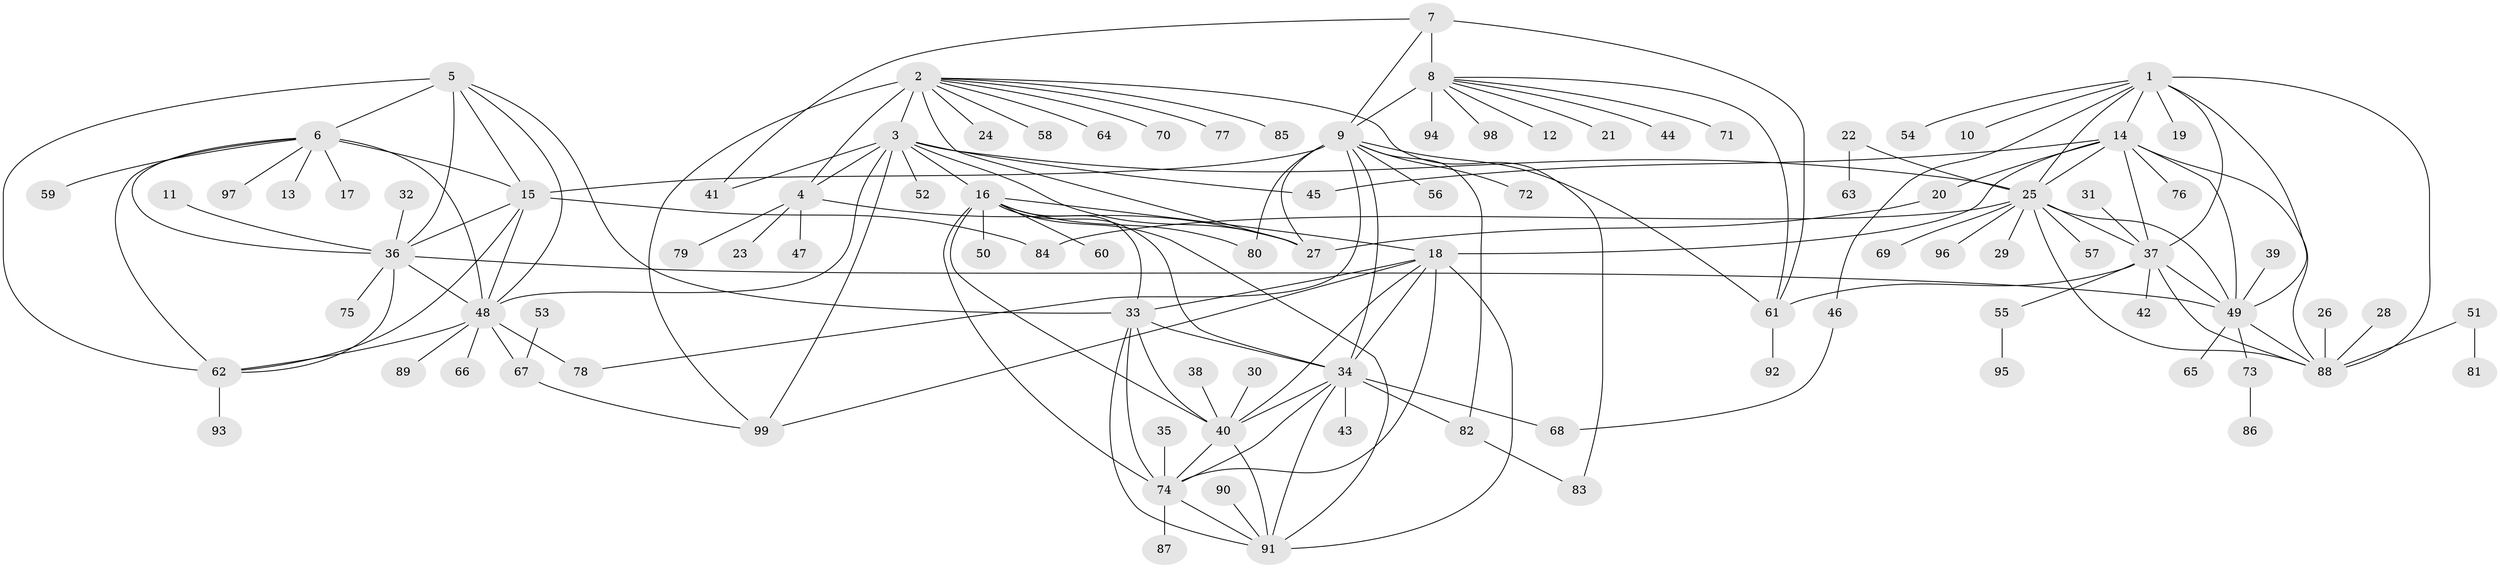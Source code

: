 // original degree distribution, {11: 0.04285714285714286, 10: 0.03571428571428571, 14: 0.007142857142857143, 6: 0.014285714285714285, 8: 0.03571428571428571, 9: 0.07142857142857142, 12: 0.014285714285714285, 7: 0.02857142857142857, 2: 0.17142857142857143, 1: 0.5428571428571428, 3: 0.02857142857142857, 4: 0.007142857142857143}
// Generated by graph-tools (version 1.1) at 2025/37/03/04/25 23:37:44]
// undirected, 99 vertices, 157 edges
graph export_dot {
  node [color=gray90,style=filled];
  1;
  2;
  3;
  4;
  5;
  6;
  7;
  8;
  9;
  10;
  11;
  12;
  13;
  14;
  15;
  16;
  17;
  18;
  19;
  20;
  21;
  22;
  23;
  24;
  25;
  26;
  27;
  28;
  29;
  30;
  31;
  32;
  33;
  34;
  35;
  36;
  37;
  38;
  39;
  40;
  41;
  42;
  43;
  44;
  45;
  46;
  47;
  48;
  49;
  50;
  51;
  52;
  53;
  54;
  55;
  56;
  57;
  58;
  59;
  60;
  61;
  62;
  63;
  64;
  65;
  66;
  67;
  68;
  69;
  70;
  71;
  72;
  73;
  74;
  75;
  76;
  77;
  78;
  79;
  80;
  81;
  82;
  83;
  84;
  85;
  86;
  87;
  88;
  89;
  90;
  91;
  92;
  93;
  94;
  95;
  96;
  97;
  98;
  99;
  1 -- 10 [weight=1.0];
  1 -- 14 [weight=2.0];
  1 -- 19 [weight=1.0];
  1 -- 25 [weight=2.0];
  1 -- 37 [weight=2.0];
  1 -- 46 [weight=1.0];
  1 -- 49 [weight=2.0];
  1 -- 54 [weight=1.0];
  1 -- 88 [weight=2.0];
  2 -- 3 [weight=4.0];
  2 -- 4 [weight=4.0];
  2 -- 24 [weight=1.0];
  2 -- 27 [weight=2.0];
  2 -- 58 [weight=1.0];
  2 -- 64 [weight=1.0];
  2 -- 70 [weight=1.0];
  2 -- 77 [weight=1.0];
  2 -- 83 [weight=1.0];
  2 -- 85 [weight=1.0];
  2 -- 99 [weight=1.0];
  3 -- 4 [weight=4.0];
  3 -- 16 [weight=1.0];
  3 -- 25 [weight=1.0];
  3 -- 27 [weight=2.0];
  3 -- 41 [weight=1.0];
  3 -- 45 [weight=1.0];
  3 -- 48 [weight=1.0];
  3 -- 52 [weight=1.0];
  3 -- 99 [weight=1.0];
  4 -- 23 [weight=1.0];
  4 -- 27 [weight=2.0];
  4 -- 47 [weight=1.0];
  4 -- 79 [weight=1.0];
  5 -- 6 [weight=2.0];
  5 -- 15 [weight=1.0];
  5 -- 33 [weight=1.0];
  5 -- 36 [weight=1.0];
  5 -- 48 [weight=1.0];
  5 -- 62 [weight=1.0];
  6 -- 13 [weight=1.0];
  6 -- 15 [weight=2.0];
  6 -- 17 [weight=1.0];
  6 -- 36 [weight=2.0];
  6 -- 48 [weight=2.0];
  6 -- 59 [weight=1.0];
  6 -- 62 [weight=2.0];
  6 -- 97 [weight=1.0];
  7 -- 8 [weight=4.0];
  7 -- 9 [weight=4.0];
  7 -- 41 [weight=1.0];
  7 -- 61 [weight=2.0];
  8 -- 9 [weight=4.0];
  8 -- 12 [weight=1.0];
  8 -- 21 [weight=1.0];
  8 -- 44 [weight=1.0];
  8 -- 61 [weight=2.0];
  8 -- 71 [weight=1.0];
  8 -- 94 [weight=1.0];
  8 -- 98 [weight=1.0];
  9 -- 15 [weight=1.0];
  9 -- 27 [weight=1.0];
  9 -- 34 [weight=1.0];
  9 -- 56 [weight=1.0];
  9 -- 61 [weight=2.0];
  9 -- 72 [weight=1.0];
  9 -- 78 [weight=1.0];
  9 -- 80 [weight=1.0];
  9 -- 82 [weight=1.0];
  11 -- 36 [weight=1.0];
  14 -- 18 [weight=1.0];
  14 -- 20 [weight=1.0];
  14 -- 25 [weight=1.0];
  14 -- 37 [weight=1.0];
  14 -- 45 [weight=1.0];
  14 -- 49 [weight=1.0];
  14 -- 76 [weight=1.0];
  14 -- 88 [weight=1.0];
  15 -- 36 [weight=1.0];
  15 -- 48 [weight=1.0];
  15 -- 62 [weight=1.0];
  15 -- 84 [weight=1.0];
  16 -- 18 [weight=1.0];
  16 -- 33 [weight=1.0];
  16 -- 34 [weight=1.0];
  16 -- 40 [weight=1.0];
  16 -- 50 [weight=1.0];
  16 -- 60 [weight=1.0];
  16 -- 74 [weight=1.0];
  16 -- 80 [weight=1.0];
  16 -- 91 [weight=1.0];
  18 -- 33 [weight=1.0];
  18 -- 34 [weight=1.0];
  18 -- 40 [weight=1.0];
  18 -- 74 [weight=1.0];
  18 -- 91 [weight=1.0];
  18 -- 99 [weight=1.0];
  20 -- 27 [weight=1.0];
  22 -- 25 [weight=1.0];
  22 -- 63 [weight=1.0];
  25 -- 29 [weight=1.0];
  25 -- 37 [weight=1.0];
  25 -- 49 [weight=1.0];
  25 -- 57 [weight=1.0];
  25 -- 69 [weight=1.0];
  25 -- 84 [weight=1.0];
  25 -- 88 [weight=1.0];
  25 -- 96 [weight=1.0];
  26 -- 88 [weight=1.0];
  28 -- 88 [weight=1.0];
  30 -- 40 [weight=1.0];
  31 -- 37 [weight=1.0];
  32 -- 36 [weight=1.0];
  33 -- 34 [weight=1.0];
  33 -- 40 [weight=1.0];
  33 -- 74 [weight=1.0];
  33 -- 91 [weight=1.0];
  34 -- 40 [weight=1.0];
  34 -- 43 [weight=1.0];
  34 -- 68 [weight=1.0];
  34 -- 74 [weight=1.0];
  34 -- 82 [weight=1.0];
  34 -- 91 [weight=1.0];
  35 -- 74 [weight=1.0];
  36 -- 48 [weight=1.0];
  36 -- 49 [weight=1.0];
  36 -- 62 [weight=1.0];
  36 -- 75 [weight=1.0];
  37 -- 42 [weight=1.0];
  37 -- 49 [weight=1.0];
  37 -- 55 [weight=1.0];
  37 -- 61 [weight=1.0];
  37 -- 88 [weight=1.0];
  38 -- 40 [weight=1.0];
  39 -- 49 [weight=1.0];
  40 -- 74 [weight=1.0];
  40 -- 91 [weight=1.0];
  46 -- 68 [weight=1.0];
  48 -- 62 [weight=1.0];
  48 -- 66 [weight=1.0];
  48 -- 67 [weight=1.0];
  48 -- 78 [weight=1.0];
  48 -- 89 [weight=1.0];
  49 -- 65 [weight=1.0];
  49 -- 73 [weight=1.0];
  49 -- 88 [weight=1.0];
  51 -- 81 [weight=1.0];
  51 -- 88 [weight=1.0];
  53 -- 67 [weight=1.0];
  55 -- 95 [weight=1.0];
  61 -- 92 [weight=1.0];
  62 -- 93 [weight=1.0];
  67 -- 99 [weight=1.0];
  73 -- 86 [weight=1.0];
  74 -- 87 [weight=1.0];
  74 -- 91 [weight=1.0];
  82 -- 83 [weight=1.0];
  90 -- 91 [weight=1.0];
}
